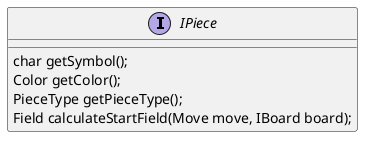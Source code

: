 @startuml
interface IPiece{

  char getSymbol();
  Color getColor();
  PieceType getPieceType();
  Field calculateStartField(Move move, IBoard board);
  }
@enduml